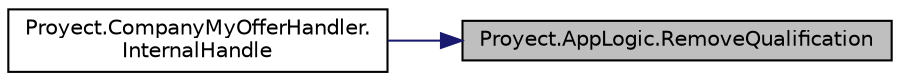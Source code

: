 digraph "Proyect.AppLogic.RemoveQualification"
{
 // INTERACTIVE_SVG=YES
 // LATEX_PDF_SIZE
  edge [fontname="Helvetica",fontsize="10",labelfontname="Helvetica",labelfontsize="10"];
  node [fontname="Helvetica",fontsize="10",shape=record];
  rankdir="RL";
  Node1 [label="Proyect.AppLogic.RemoveQualification",height=0.2,width=0.4,color="black", fillcolor="grey75", style="filled", fontcolor="black",tooltip="Remueve las habilitaciones de una compania. Le delega la responsabilidad a compani (La experta)."];
  Node1 -> Node2 [dir="back",color="midnightblue",fontsize="10",style="solid",fontname="Helvetica"];
  Node2 [label="Proyect.CompanyMyOfferHandler.\lInternalHandle",height=0.2,width=0.4,color="black", fillcolor="white", style="filled",URL="$classProyect_1_1CompanyMyOfferHandler.html#a32af3162617a6937334c733af2d5d6d7",tooltip="Procesa el mensaje \"/registrar\" y retorna true; retorna false en caso contrario."];
}
